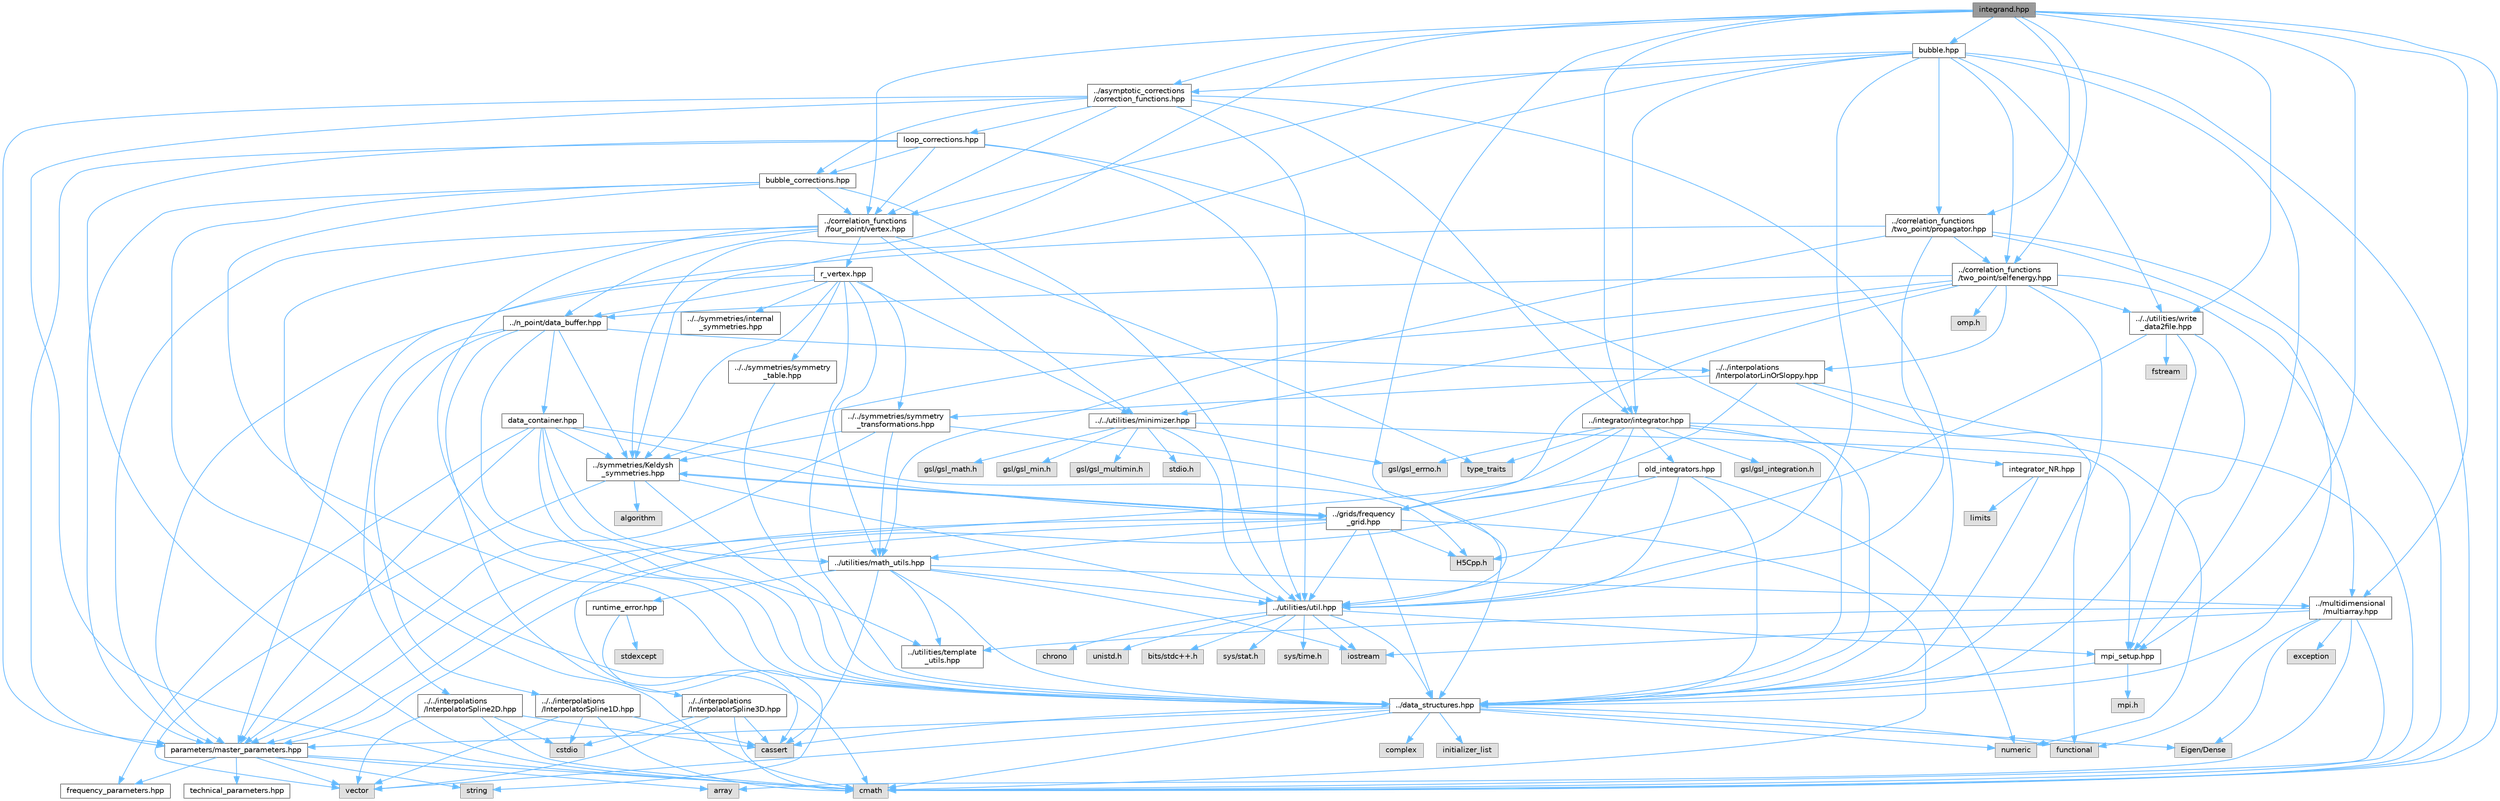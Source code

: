 digraph "integrand.hpp"
{
 // INTERACTIVE_SVG=YES
 // LATEX_PDF_SIZE
  bgcolor="transparent";
  edge [fontname=Helvetica,fontsize=10,labelfontname=Helvetica,labelfontsize=10];
  node [fontname=Helvetica,fontsize=10,shape=box,height=0.2,width=0.4];
  Node1 [id="Node000001",label="integrand.hpp",height=0.2,width=0.4,color="gray40", fillcolor="grey60", style="filled", fontcolor="black",tooltip=" "];
  Node1 -> Node2 [id="edge1_Node000001_Node000002",color="steelblue1",style="solid",tooltip=" "];
  Node2 [id="Node000002",label="cmath",height=0.2,width=0.4,color="grey60", fillcolor="#E0E0E0", style="filled",tooltip=" "];
  Node1 -> Node3 [id="edge2_Node000001_Node000003",color="steelblue1",style="solid",tooltip=" "];
  Node3 [id="Node000003",label="../symmetries/Keldysh\l_symmetries.hpp",height=0.2,width=0.4,color="grey40", fillcolor="white", style="filled",URL="$d2/d1a/Keldysh__symmetries_8hpp.html",tooltip=" "];
  Node3 -> Node4 [id="edge3_Node000003_Node000004",color="steelblue1",style="solid",tooltip=" "];
  Node4 [id="Node000004",label="vector",height=0.2,width=0.4,color="grey60", fillcolor="#E0E0E0", style="filled",tooltip=" "];
  Node3 -> Node5 [id="edge4_Node000003_Node000005",color="steelblue1",style="solid",tooltip=" "];
  Node5 [id="Node000005",label="algorithm",height=0.2,width=0.4,color="grey60", fillcolor="#E0E0E0", style="filled",tooltip=" "];
  Node3 -> Node6 [id="edge5_Node000003_Node000006",color="steelblue1",style="solid",tooltip=" "];
  Node6 [id="Node000006",label="../data_structures.hpp",height=0.2,width=0.4,color="grey40", fillcolor="white", style="filled",URL="$d7/d59/data__structures_8hpp.html",tooltip=" "];
  Node6 -> Node7 [id="edge6_Node000006_Node000007",color="steelblue1",style="solid",tooltip=" "];
  Node7 [id="Node000007",label="complex",height=0.2,width=0.4,color="grey60", fillcolor="#E0E0E0", style="filled",tooltip=" "];
  Node6 -> Node2 [id="edge7_Node000006_Node000002",color="steelblue1",style="solid",tooltip=" "];
  Node6 -> Node4 [id="edge8_Node000006_Node000004",color="steelblue1",style="solid",tooltip=" "];
  Node6 -> Node8 [id="edge9_Node000006_Node000008",color="steelblue1",style="solid",tooltip=" "];
  Node8 [id="Node000008",label="initializer_list",height=0.2,width=0.4,color="grey60", fillcolor="#E0E0E0", style="filled",tooltip=" "];
  Node6 -> Node9 [id="edge10_Node000006_Node000009",color="steelblue1",style="solid",tooltip=" "];
  Node9 [id="Node000009",label="functional",height=0.2,width=0.4,color="grey60", fillcolor="#E0E0E0", style="filled",tooltip=" "];
  Node6 -> Node10 [id="edge11_Node000006_Node000010",color="steelblue1",style="solid",tooltip=" "];
  Node10 [id="Node000010",label="cassert",height=0.2,width=0.4,color="grey60", fillcolor="#E0E0E0", style="filled",tooltip=" "];
  Node6 -> Node11 [id="edge12_Node000006_Node000011",color="steelblue1",style="solid",tooltip=" "];
  Node11 [id="Node000011",label="numeric",height=0.2,width=0.4,color="grey60", fillcolor="#E0E0E0", style="filled",tooltip=" "];
  Node6 -> Node12 [id="edge13_Node000006_Node000012",color="steelblue1",style="solid",tooltip=" "];
  Node12 [id="Node000012",label="parameters/master_parameters.hpp",height=0.2,width=0.4,color="grey40", fillcolor="white", style="filled",URL="$d1/df8/master__parameters_8hpp.html",tooltip=" "];
  Node12 -> Node2 [id="edge14_Node000012_Node000002",color="steelblue1",style="solid",tooltip=" "];
  Node12 -> Node4 [id="edge15_Node000012_Node000004",color="steelblue1",style="solid",tooltip=" "];
  Node12 -> Node13 [id="edge16_Node000012_Node000013",color="steelblue1",style="solid",tooltip=" "];
  Node13 [id="Node000013",label="string",height=0.2,width=0.4,color="grey60", fillcolor="#E0E0E0", style="filled",tooltip=" "];
  Node12 -> Node14 [id="edge17_Node000012_Node000014",color="steelblue1",style="solid",tooltip=" "];
  Node14 [id="Node000014",label="array",height=0.2,width=0.4,color="grey60", fillcolor="#E0E0E0", style="filled",tooltip=" "];
  Node12 -> Node15 [id="edge18_Node000012_Node000015",color="steelblue1",style="solid",tooltip=" "];
  Node15 [id="Node000015",label="frequency_parameters.hpp",height=0.2,width=0.4,color="grey40", fillcolor="white", style="filled",URL="$d3/d3c/frequency__parameters_8hpp.html",tooltip=" "];
  Node12 -> Node16 [id="edge19_Node000012_Node000016",color="steelblue1",style="solid",tooltip=" "];
  Node16 [id="Node000016",label="technical_parameters.hpp",height=0.2,width=0.4,color="grey40", fillcolor="white", style="filled",URL="$d9/d3a/technical__parameters_8hpp.html",tooltip=" "];
  Node6 -> Node17 [id="edge20_Node000006_Node000017",color="steelblue1",style="solid",tooltip=" "];
  Node17 [id="Node000017",label="Eigen/Dense",height=0.2,width=0.4,color="grey60", fillcolor="#E0E0E0", style="filled",tooltip=" "];
  Node3 -> Node18 [id="edge21_Node000003_Node000018",color="steelblue1",style="solid",tooltip=" "];
  Node18 [id="Node000018",label="../utilities/util.hpp",height=0.2,width=0.4,color="grey40", fillcolor="white", style="filled",URL="$d0/d3f/util_8hpp.html",tooltip=" "];
  Node18 -> Node19 [id="edge22_Node000018_Node000019",color="steelblue1",style="solid",tooltip=" "];
  Node19 [id="Node000019",label="sys/time.h",height=0.2,width=0.4,color="grey60", fillcolor="#E0E0E0", style="filled",tooltip=" "];
  Node18 -> Node20 [id="edge23_Node000018_Node000020",color="steelblue1",style="solid",tooltip=" "];
  Node20 [id="Node000020",label="chrono",height=0.2,width=0.4,color="grey60", fillcolor="#E0E0E0", style="filled",tooltip=" "];
  Node18 -> Node21 [id="edge24_Node000018_Node000021",color="steelblue1",style="solid",tooltip=" "];
  Node21 [id="Node000021",label="unistd.h",height=0.2,width=0.4,color="grey60", fillcolor="#E0E0E0", style="filled",tooltip=" "];
  Node18 -> Node22 [id="edge25_Node000018_Node000022",color="steelblue1",style="solid",tooltip=" "];
  Node22 [id="Node000022",label="iostream",height=0.2,width=0.4,color="grey60", fillcolor="#E0E0E0", style="filled",tooltip=" "];
  Node18 -> Node23 [id="edge26_Node000018_Node000023",color="steelblue1",style="solid",tooltip=" "];
  Node23 [id="Node000023",label="bits/stdc++.h",height=0.2,width=0.4,color="grey60", fillcolor="#E0E0E0", style="filled",tooltip=" "];
  Node18 -> Node24 [id="edge27_Node000018_Node000024",color="steelblue1",style="solid",tooltip=" "];
  Node24 [id="Node000024",label="sys/stat.h",height=0.2,width=0.4,color="grey60", fillcolor="#E0E0E0", style="filled",tooltip=" "];
  Node18 -> Node6 [id="edge28_Node000018_Node000006",color="steelblue1",style="solid",tooltip=" "];
  Node18 -> Node25 [id="edge29_Node000018_Node000025",color="steelblue1",style="solid",tooltip=" "];
  Node25 [id="Node000025",label="mpi_setup.hpp",height=0.2,width=0.4,color="grey40", fillcolor="white", style="filled",URL="$db/de0/mpi__setup_8hpp.html",tooltip=" "];
  Node25 -> Node6 [id="edge30_Node000025_Node000006",color="steelblue1",style="solid",tooltip=" "];
  Node25 -> Node26 [id="edge31_Node000025_Node000026",color="steelblue1",style="solid",tooltip=" "];
  Node26 [id="Node000026",label="mpi.h",height=0.2,width=0.4,color="grey60", fillcolor="#E0E0E0", style="filled",tooltip=" "];
  Node3 -> Node27 [id="edge32_Node000003_Node000027",color="steelblue1",style="solid",tooltip=" "];
  Node27 [id="Node000027",label="../grids/frequency\l_grid.hpp",height=0.2,width=0.4,color="grey40", fillcolor="white", style="filled",URL="$d5/d39/frequency__grid_8hpp.html",tooltip=" "];
  Node27 -> Node2 [id="edge33_Node000027_Node000002",color="steelblue1",style="solid",tooltip=" "];
  Node27 -> Node6 [id="edge34_Node000027_Node000006",color="steelblue1",style="solid",tooltip=" "];
  Node27 -> Node18 [id="edge35_Node000027_Node000018",color="steelblue1",style="solid",tooltip=" "];
  Node27 -> Node12 [id="edge36_Node000027_Node000012",color="steelblue1",style="solid",tooltip=" "];
  Node27 -> Node28 [id="edge37_Node000027_Node000028",color="steelblue1",style="solid",tooltip=" "];
  Node28 [id="Node000028",label="../utilities/math_utils.hpp",height=0.2,width=0.4,color="grey40", fillcolor="white", style="filled",URL="$de/dbb/math__utils_8hpp.html",tooltip=" "];
  Node28 -> Node6 [id="edge38_Node000028_Node000006",color="steelblue1",style="solid",tooltip=" "];
  Node28 -> Node29 [id="edge39_Node000028_Node000029",color="steelblue1",style="solid",tooltip=" "];
  Node29 [id="Node000029",label="../multidimensional\l/multiarray.hpp",height=0.2,width=0.4,color="grey40", fillcolor="white", style="filled",URL="$df/da4/multiarray_8hpp.html",tooltip=" "];
  Node29 -> Node14 [id="edge40_Node000029_Node000014",color="steelblue1",style="solid",tooltip=" "];
  Node29 -> Node2 [id="edge41_Node000029_Node000002",color="steelblue1",style="solid",tooltip=" "];
  Node29 -> Node30 [id="edge42_Node000029_Node000030",color="steelblue1",style="solid",tooltip=" "];
  Node30 [id="Node000030",label="exception",height=0.2,width=0.4,color="grey60", fillcolor="#E0E0E0", style="filled",tooltip=" "];
  Node29 -> Node9 [id="edge43_Node000029_Node000009",color="steelblue1",style="solid",tooltip=" "];
  Node29 -> Node22 [id="edge44_Node000029_Node000022",color="steelblue1",style="solid",tooltip=" "];
  Node29 -> Node17 [id="edge45_Node000029_Node000017",color="steelblue1",style="solid",tooltip=" "];
  Node29 -> Node31 [id="edge46_Node000029_Node000031",color="steelblue1",style="solid",tooltip=" "];
  Node31 [id="Node000031",label="../utilities/template\l_utils.hpp",height=0.2,width=0.4,color="grey40", fillcolor="white", style="filled",URL="$dd/de3/template__utils_8hpp.html",tooltip=" "];
  Node28 -> Node31 [id="edge47_Node000028_Node000031",color="steelblue1",style="solid",tooltip=" "];
  Node28 -> Node32 [id="edge48_Node000028_Node000032",color="steelblue1",style="solid",tooltip=" "];
  Node32 [id="Node000032",label="runtime_error.hpp",height=0.2,width=0.4,color="grey40", fillcolor="white", style="filled",URL="$d1/d64/runtime__error_8hpp.html",tooltip=" "];
  Node32 -> Node33 [id="edge49_Node000032_Node000033",color="steelblue1",style="solid",tooltip=" "];
  Node33 [id="Node000033",label="stdexcept",height=0.2,width=0.4,color="grey60", fillcolor="#E0E0E0", style="filled",tooltip=" "];
  Node32 -> Node13 [id="edge50_Node000032_Node000013",color="steelblue1",style="solid",tooltip=" "];
  Node28 -> Node18 [id="edge51_Node000028_Node000018",color="steelblue1",style="solid",tooltip=" "];
  Node28 -> Node22 [id="edge52_Node000028_Node000022",color="steelblue1",style="solid",tooltip=" "];
  Node28 -> Node10 [id="edge53_Node000028_Node000010",color="steelblue1",style="solid",tooltip=" "];
  Node27 -> Node3 [id="edge54_Node000027_Node000003",color="steelblue1",style="solid",tooltip=" "];
  Node27 -> Node10 [id="edge55_Node000027_Node000010",color="steelblue1",style="solid",tooltip=" "];
  Node27 -> Node34 [id="edge56_Node000027_Node000034",color="steelblue1",style="solid",tooltip=" "];
  Node34 [id="Node000034",label="H5Cpp.h",height=0.2,width=0.4,color="grey60", fillcolor="#E0E0E0", style="filled",tooltip=" "];
  Node1 -> Node35 [id="edge57_Node000001_Node000035",color="steelblue1",style="solid",tooltip=" "];
  Node35 [id="Node000035",label="../correlation_functions\l/four_point/vertex.hpp",height=0.2,width=0.4,color="grey40", fillcolor="white", style="filled",URL="$d1/d2d/vertex_8hpp.html",tooltip=" "];
  Node35 -> Node2 [id="edge58_Node000035_Node000002",color="steelblue1",style="solid",tooltip=" "];
  Node35 -> Node36 [id="edge59_Node000035_Node000036",color="steelblue1",style="solid",tooltip=" "];
  Node36 [id="Node000036",label="type_traits",height=0.2,width=0.4,color="grey60", fillcolor="#E0E0E0", style="filled",tooltip=" "];
  Node35 -> Node6 [id="edge60_Node000035_Node000006",color="steelblue1",style="solid",tooltip=" "];
  Node35 -> Node12 [id="edge61_Node000035_Node000012",color="steelblue1",style="solid",tooltip=" "];
  Node35 -> Node37 [id="edge62_Node000035_Node000037",color="steelblue1",style="solid",tooltip=" "];
  Node37 [id="Node000037",label="r_vertex.hpp",height=0.2,width=0.4,color="grey40", fillcolor="white", style="filled",URL="$d3/d22/r__vertex_8hpp.html",tooltip=" "];
  Node37 -> Node6 [id="edge63_Node000037_Node000006",color="steelblue1",style="solid",tooltip=" "];
  Node37 -> Node12 [id="edge64_Node000037_Node000012",color="steelblue1",style="solid",tooltip=" "];
  Node37 -> Node3 [id="edge65_Node000037_Node000003",color="steelblue1",style="solid",tooltip=" "];
  Node37 -> Node38 [id="edge66_Node000037_Node000038",color="steelblue1",style="solid",tooltip=" "];
  Node38 [id="Node000038",label="../../symmetries/internal\l_symmetries.hpp",height=0.2,width=0.4,color="grey40", fillcolor="white", style="filled",URL="$d1/dfd/internal__symmetries_8hpp.html",tooltip=" "];
  Node37 -> Node39 [id="edge67_Node000037_Node000039",color="steelblue1",style="solid",tooltip=" "];
  Node39 [id="Node000039",label="../../symmetries/symmetry\l_transformations.hpp",height=0.2,width=0.4,color="grey40", fillcolor="white", style="filled",URL="$db/d7d/symmetry__transformations_8hpp.html",tooltip=" "];
  Node39 -> Node12 [id="edge68_Node000039_Node000012",color="steelblue1",style="solid",tooltip=" "];
  Node39 -> Node28 [id="edge69_Node000039_Node000028",color="steelblue1",style="solid",tooltip=" "];
  Node39 -> Node3 [id="edge70_Node000039_Node000003",color="steelblue1",style="solid",tooltip=" "];
  Node39 -> Node6 [id="edge71_Node000039_Node000006",color="steelblue1",style="solid",tooltip=" "];
  Node37 -> Node40 [id="edge72_Node000037_Node000040",color="steelblue1",style="solid",tooltip=" "];
  Node40 [id="Node000040",label="../../symmetries/symmetry\l_table.hpp",height=0.2,width=0.4,color="grey40", fillcolor="white", style="filled",URL="$d3/d77/symmetry__table_8hpp.html",tooltip=" "];
  Node40 -> Node6 [id="edge73_Node000040_Node000006",color="steelblue1",style="solid",tooltip=" "];
  Node37 -> Node28 [id="edge74_Node000037_Node000028",color="steelblue1",style="solid",tooltip=" "];
  Node37 -> Node41 [id="edge75_Node000037_Node000041",color="steelblue1",style="solid",tooltip=" "];
  Node41 [id="Node000041",label="../../utilities/minimizer.hpp",height=0.2,width=0.4,color="grey40", fillcolor="white", style="filled",URL="$d4/d21/minimizer_8hpp.html",tooltip=" "];
  Node41 -> Node42 [id="edge76_Node000041_Node000042",color="steelblue1",style="solid",tooltip=" "];
  Node42 [id="Node000042",label="stdio.h",height=0.2,width=0.4,color="grey60", fillcolor="#E0E0E0", style="filled",tooltip=" "];
  Node41 -> Node43 [id="edge77_Node000041_Node000043",color="steelblue1",style="solid",tooltip=" "];
  Node43 [id="Node000043",label="gsl/gsl_errno.h",height=0.2,width=0.4,color="grey60", fillcolor="#E0E0E0", style="filled",tooltip=" "];
  Node41 -> Node44 [id="edge78_Node000041_Node000044",color="steelblue1",style="solid",tooltip=" "];
  Node44 [id="Node000044",label="gsl/gsl_math.h",height=0.2,width=0.4,color="grey60", fillcolor="#E0E0E0", style="filled",tooltip=" "];
  Node41 -> Node45 [id="edge79_Node000041_Node000045",color="steelblue1",style="solid",tooltip=" "];
  Node45 [id="Node000045",label="gsl/gsl_min.h",height=0.2,width=0.4,color="grey60", fillcolor="#E0E0E0", style="filled",tooltip=" "];
  Node41 -> Node46 [id="edge80_Node000041_Node000046",color="steelblue1",style="solid",tooltip=" "];
  Node46 [id="Node000046",label="gsl/gsl_multimin.h",height=0.2,width=0.4,color="grey60", fillcolor="#E0E0E0", style="filled",tooltip=" "];
  Node41 -> Node25 [id="edge81_Node000041_Node000025",color="steelblue1",style="solid",tooltip=" "];
  Node41 -> Node18 [id="edge82_Node000041_Node000018",color="steelblue1",style="solid",tooltip=" "];
  Node37 -> Node47 [id="edge83_Node000037_Node000047",color="steelblue1",style="solid",tooltip=" "];
  Node47 [id="Node000047",label="../n_point/data_buffer.hpp",height=0.2,width=0.4,color="grey40", fillcolor="white", style="filled",URL="$dc/d80/data__buffer_8hpp.html",tooltip=" "];
  Node47 -> Node6 [id="edge84_Node000047_Node000006",color="steelblue1",style="solid",tooltip=" "];
  Node47 -> Node3 [id="edge85_Node000047_Node000003",color="steelblue1",style="solid",tooltip=" "];
  Node47 -> Node48 [id="edge86_Node000047_Node000048",color="steelblue1",style="solid",tooltip=" "];
  Node48 [id="Node000048",label="data_container.hpp",height=0.2,width=0.4,color="grey40", fillcolor="white", style="filled",URL="$da/dbc/data__container_8hpp.html",tooltip=" "];
  Node48 -> Node31 [id="edge87_Node000048_Node000031",color="steelblue1",style="solid",tooltip=" "];
  Node48 -> Node28 [id="edge88_Node000048_Node000028",color="steelblue1",style="solid",tooltip=" "];
  Node48 -> Node3 [id="edge89_Node000048_Node000003",color="steelblue1",style="solid",tooltip=" "];
  Node48 -> Node6 [id="edge90_Node000048_Node000006",color="steelblue1",style="solid",tooltip=" "];
  Node48 -> Node12 [id="edge91_Node000048_Node000012",color="steelblue1",style="solid",tooltip=" "];
  Node48 -> Node15 [id="edge92_Node000048_Node000015",color="steelblue1",style="solid",tooltip=" "];
  Node48 -> Node27 [id="edge93_Node000048_Node000027",color="steelblue1",style="solid",tooltip=" "];
  Node48 -> Node34 [id="edge94_Node000048_Node000034",color="steelblue1",style="solid",tooltip=" "];
  Node47 -> Node49 [id="edge95_Node000047_Node000049",color="steelblue1",style="solid",tooltip=" "];
  Node49 [id="Node000049",label="../../interpolations\l/InterpolatorLinOrSloppy.hpp",height=0.2,width=0.4,color="grey40", fillcolor="white", style="filled",URL="$d3/d17/InterpolatorLinOrSloppy_8hpp.html",tooltip=" "];
  Node49 -> Node2 [id="edge96_Node000049_Node000002",color="steelblue1",style="solid",tooltip=" "];
  Node49 -> Node9 [id="edge97_Node000049_Node000009",color="steelblue1",style="solid",tooltip=" "];
  Node49 -> Node27 [id="edge98_Node000049_Node000027",color="steelblue1",style="solid",tooltip=" "];
  Node49 -> Node39 [id="edge99_Node000049_Node000039",color="steelblue1",style="solid",tooltip=" "];
  Node47 -> Node50 [id="edge100_Node000047_Node000050",color="steelblue1",style="solid",tooltip=" "];
  Node50 [id="Node000050",label="../../interpolations\l/InterpolatorSpline1D.hpp",height=0.2,width=0.4,color="grey40", fillcolor="white", style="filled",URL="$d1/d52/InterpolatorSpline1D_8hpp.html",tooltip=" "];
  Node50 -> Node51 [id="edge101_Node000050_Node000051",color="steelblue1",style="solid",tooltip=" "];
  Node51 [id="Node000051",label="cstdio",height=0.2,width=0.4,color="grey60", fillcolor="#E0E0E0", style="filled",tooltip=" "];
  Node50 -> Node10 [id="edge102_Node000050_Node000010",color="steelblue1",style="solid",tooltip=" "];
  Node50 -> Node2 [id="edge103_Node000050_Node000002",color="steelblue1",style="solid",tooltip=" "];
  Node50 -> Node4 [id="edge104_Node000050_Node000004",color="steelblue1",style="solid",tooltip=" "];
  Node47 -> Node52 [id="edge105_Node000047_Node000052",color="steelblue1",style="solid",tooltip=" "];
  Node52 [id="Node000052",label="../../interpolations\l/InterpolatorSpline2D.hpp",height=0.2,width=0.4,color="grey40", fillcolor="white", style="filled",URL="$d6/d91/InterpolatorSpline2D_8hpp.html",tooltip=" "];
  Node52 -> Node51 [id="edge106_Node000052_Node000051",color="steelblue1",style="solid",tooltip=" "];
  Node52 -> Node10 [id="edge107_Node000052_Node000010",color="steelblue1",style="solid",tooltip=" "];
  Node52 -> Node2 [id="edge108_Node000052_Node000002",color="steelblue1",style="solid",tooltip=" "];
  Node52 -> Node4 [id="edge109_Node000052_Node000004",color="steelblue1",style="solid",tooltip=" "];
  Node47 -> Node53 [id="edge110_Node000047_Node000053",color="steelblue1",style="solid",tooltip=" "];
  Node53 [id="Node000053",label="../../interpolations\l/InterpolatorSpline3D.hpp",height=0.2,width=0.4,color="grey40", fillcolor="white", style="filled",URL="$dd/dcc/InterpolatorSpline3D_8hpp.html",tooltip=" "];
  Node53 -> Node51 [id="edge111_Node000053_Node000051",color="steelblue1",style="solid",tooltip=" "];
  Node53 -> Node10 [id="edge112_Node000053_Node000010",color="steelblue1",style="solid",tooltip=" "];
  Node53 -> Node2 [id="edge113_Node000053_Node000002",color="steelblue1",style="solid",tooltip=" "];
  Node53 -> Node4 [id="edge114_Node000053_Node000004",color="steelblue1",style="solid",tooltip=" "];
  Node35 -> Node41 [id="edge115_Node000035_Node000041",color="steelblue1",style="solid",tooltip=" "];
  Node35 -> Node47 [id="edge116_Node000035_Node000047",color="steelblue1",style="solid",tooltip=" "];
  Node1 -> Node54 [id="edge117_Node000001_Node000054",color="steelblue1",style="solid",tooltip=" "];
  Node54 [id="Node000054",label="../correlation_functions\l/two_point/selfenergy.hpp",height=0.2,width=0.4,color="grey40", fillcolor="white", style="filled",URL="$d6/d2d/selfenergy_8hpp.html",tooltip=" "];
  Node54 -> Node6 [id="edge118_Node000054_Node000006",color="steelblue1",style="solid",tooltip=" "];
  Node54 -> Node29 [id="edge119_Node000054_Node000029",color="steelblue1",style="solid",tooltip=" "];
  Node54 -> Node47 [id="edge120_Node000054_Node000047",color="steelblue1",style="solid",tooltip=" "];
  Node54 -> Node27 [id="edge121_Node000054_Node000027",color="steelblue1",style="solid",tooltip=" "];
  Node54 -> Node41 [id="edge122_Node000054_Node000041",color="steelblue1",style="solid",tooltip=" "];
  Node54 -> Node55 [id="edge123_Node000054_Node000055",color="steelblue1",style="solid",tooltip=" "];
  Node55 [id="Node000055",label="omp.h",height=0.2,width=0.4,color="grey60", fillcolor="#E0E0E0", style="filled",tooltip=" "];
  Node54 -> Node3 [id="edge124_Node000054_Node000003",color="steelblue1",style="solid",tooltip=" "];
  Node54 -> Node56 [id="edge125_Node000054_Node000056",color="steelblue1",style="solid",tooltip=" "];
  Node56 [id="Node000056",label="../../utilities/write\l_data2file.hpp",height=0.2,width=0.4,color="grey40", fillcolor="white", style="filled",URL="$d8/d74/write__data2file_8hpp.html",tooltip=" "];
  Node56 -> Node6 [id="edge126_Node000056_Node000006",color="steelblue1",style="solid",tooltip=" "];
  Node56 -> Node25 [id="edge127_Node000056_Node000025",color="steelblue1",style="solid",tooltip=" "];
  Node56 -> Node57 [id="edge128_Node000056_Node000057",color="steelblue1",style="solid",tooltip=" "];
  Node57 [id="Node000057",label="fstream",height=0.2,width=0.4,color="grey60", fillcolor="#E0E0E0", style="filled",tooltip=" "];
  Node56 -> Node34 [id="edge129_Node000056_Node000034",color="steelblue1",style="solid",tooltip=" "];
  Node54 -> Node49 [id="edge130_Node000054_Node000049",color="steelblue1",style="solid",tooltip=" "];
  Node1 -> Node58 [id="edge131_Node000001_Node000058",color="steelblue1",style="solid",tooltip=" "];
  Node58 [id="Node000058",label="../correlation_functions\l/two_point/propagator.hpp",height=0.2,width=0.4,color="grey40", fillcolor="white", style="filled",URL="$d5/df7/propagator_8hpp.html",tooltip=" "];
  Node58 -> Node2 [id="edge132_Node000058_Node000002",color="steelblue1",style="solid",tooltip=" "];
  Node58 -> Node6 [id="edge133_Node000058_Node000006",color="steelblue1",style="solid",tooltip=" "];
  Node58 -> Node28 [id="edge134_Node000058_Node000028",color="steelblue1",style="solid",tooltip=" "];
  Node58 -> Node54 [id="edge135_Node000058_Node000054",color="steelblue1",style="solid",tooltip=" "];
  Node58 -> Node12 [id="edge136_Node000058_Node000012",color="steelblue1",style="solid",tooltip=" "];
  Node58 -> Node18 [id="edge137_Node000058_Node000018",color="steelblue1",style="solid",tooltip=" "];
  Node1 -> Node59 [id="edge138_Node000001_Node000059",color="steelblue1",style="solid",tooltip=" "];
  Node59 [id="Node000059",label="../integrator/integrator.hpp",height=0.2,width=0.4,color="grey40", fillcolor="white", style="filled",URL="$dd/d1f/integrator_8hpp.html",tooltip=" "];
  Node59 -> Node11 [id="edge139_Node000059_Node000011",color="steelblue1",style="solid",tooltip=" "];
  Node59 -> Node36 [id="edge140_Node000059_Node000036",color="steelblue1",style="solid",tooltip=" "];
  Node59 -> Node6 [id="edge141_Node000059_Node000006",color="steelblue1",style="solid",tooltip=" "];
  Node59 -> Node12 [id="edge142_Node000059_Node000012",color="steelblue1",style="solid",tooltip=" "];
  Node59 -> Node60 [id="edge143_Node000059_Node000060",color="steelblue1",style="solid",tooltip=" "];
  Node60 [id="Node000060",label="gsl/gsl_integration.h",height=0.2,width=0.4,color="grey60", fillcolor="#E0E0E0", style="filled",tooltip=" "];
  Node59 -> Node43 [id="edge144_Node000059_Node000043",color="steelblue1",style="solid",tooltip=" "];
  Node59 -> Node61 [id="edge145_Node000059_Node000061",color="steelblue1",style="solid",tooltip=" "];
  Node61 [id="Node000061",label="old_integrators.hpp",height=0.2,width=0.4,color="grey40", fillcolor="white", style="filled",URL="$d7/d65/old__integrators_8hpp.html",tooltip=" "];
  Node61 -> Node11 [id="edge146_Node000061_Node000011",color="steelblue1",style="solid",tooltip=" "];
  Node61 -> Node6 [id="edge147_Node000061_Node000006",color="steelblue1",style="solid",tooltip=" "];
  Node61 -> Node12 [id="edge148_Node000061_Node000012",color="steelblue1",style="solid",tooltip=" "];
  Node61 -> Node18 [id="edge149_Node000061_Node000018",color="steelblue1",style="solid",tooltip=" "];
  Node61 -> Node27 [id="edge150_Node000061_Node000027",color="steelblue1",style="solid",tooltip=" "];
  Node59 -> Node62 [id="edge151_Node000059_Node000062",color="steelblue1",style="solid",tooltip=" "];
  Node62 [id="Node000062",label="integrator_NR.hpp",height=0.2,width=0.4,color="grey40", fillcolor="white", style="filled",URL="$da/db4/integrator__NR_8hpp.html",tooltip=" "];
  Node62 -> Node63 [id="edge152_Node000062_Node000063",color="steelblue1",style="solid",tooltip=" "];
  Node63 [id="Node000063",label="limits",height=0.2,width=0.4,color="grey60", fillcolor="#E0E0E0", style="filled",tooltip=" "];
  Node62 -> Node6 [id="edge153_Node000062_Node000006",color="steelblue1",style="solid",tooltip=" "];
  Node59 -> Node18 [id="edge154_Node000059_Node000018",color="steelblue1",style="solid",tooltip=" "];
  Node1 -> Node18 [id="edge155_Node000001_Node000018",color="steelblue1",style="solid",tooltip=" "];
  Node1 -> Node25 [id="edge156_Node000001_Node000025",color="steelblue1",style="solid",tooltip=" "];
  Node1 -> Node64 [id="edge157_Node000001_Node000064",color="steelblue1",style="solid",tooltip=" "];
  Node64 [id="Node000064",label="../asymptotic_corrections\l/correction_functions.hpp",height=0.2,width=0.4,color="grey40", fillcolor="white", style="filled",URL="$d2/df0/correction__functions_8hpp.html",tooltip=" "];
  Node64 -> Node6 [id="edge158_Node000064_Node000006",color="steelblue1",style="solid",tooltip=" "];
  Node64 -> Node35 [id="edge159_Node000064_Node000035",color="steelblue1",style="solid",tooltip=" "];
  Node64 -> Node12 [id="edge160_Node000064_Node000012",color="steelblue1",style="solid",tooltip=" "];
  Node64 -> Node18 [id="edge161_Node000064_Node000018",color="steelblue1",style="solid",tooltip=" "];
  Node64 -> Node65 [id="edge162_Node000064_Node000065",color="steelblue1",style="solid",tooltip=" "];
  Node65 [id="Node000065",label="bubble_corrections.hpp",height=0.2,width=0.4,color="grey40", fillcolor="white", style="filled",URL="$dd/dea/bubble__corrections_8hpp.html",tooltip=" "];
  Node65 -> Node6 [id="edge163_Node000065_Node000006",color="steelblue1",style="solid",tooltip=" "];
  Node65 -> Node35 [id="edge164_Node000065_Node000035",color="steelblue1",style="solid",tooltip=" "];
  Node65 -> Node12 [id="edge165_Node000065_Node000012",color="steelblue1",style="solid",tooltip=" "];
  Node65 -> Node18 [id="edge166_Node000065_Node000018",color="steelblue1",style="solid",tooltip=" "];
  Node65 -> Node2 [id="edge167_Node000065_Node000002",color="steelblue1",style="solid",tooltip=" "];
  Node64 -> Node66 [id="edge168_Node000064_Node000066",color="steelblue1",style="solid",tooltip=" "];
  Node66 [id="Node000066",label="loop_corrections.hpp",height=0.2,width=0.4,color="grey40", fillcolor="white", style="filled",URL="$d0/d0e/loop__corrections_8hpp.html",tooltip=" "];
  Node66 -> Node2 [id="edge169_Node000066_Node000002",color="steelblue1",style="solid",tooltip=" "];
  Node66 -> Node6 [id="edge170_Node000066_Node000006",color="steelblue1",style="solid",tooltip=" "];
  Node66 -> Node35 [id="edge171_Node000066_Node000035",color="steelblue1",style="solid",tooltip=" "];
  Node66 -> Node12 [id="edge172_Node000066_Node000012",color="steelblue1",style="solid",tooltip=" "];
  Node66 -> Node18 [id="edge173_Node000066_Node000018",color="steelblue1",style="solid",tooltip=" "];
  Node66 -> Node65 [id="edge174_Node000066_Node000065",color="steelblue1",style="solid",tooltip=" "];
  Node64 -> Node2 [id="edge175_Node000064_Node000002",color="steelblue1",style="solid",tooltip=" "];
  Node64 -> Node59 [id="edge176_Node000064_Node000059",color="steelblue1",style="solid",tooltip=" "];
  Node1 -> Node56 [id="edge177_Node000001_Node000056",color="steelblue1",style="solid",tooltip=" "];
  Node1 -> Node67 [id="edge178_Node000001_Node000067",color="steelblue1",style="solid",tooltip=" "];
  Node67 [id="Node000067",label="bubble.hpp",height=0.2,width=0.4,color="grey40", fillcolor="white", style="filled",URL="$d0/dac/bubble_8hpp.html",tooltip=" "];
  Node67 -> Node2 [id="edge179_Node000067_Node000002",color="steelblue1",style="solid",tooltip=" "];
  Node67 -> Node3 [id="edge180_Node000067_Node000003",color="steelblue1",style="solid",tooltip=" "];
  Node67 -> Node35 [id="edge181_Node000067_Node000035",color="steelblue1",style="solid",tooltip=" "];
  Node67 -> Node54 [id="edge182_Node000067_Node000054",color="steelblue1",style="solid",tooltip=" "];
  Node67 -> Node58 [id="edge183_Node000067_Node000058",color="steelblue1",style="solid",tooltip=" "];
  Node67 -> Node59 [id="edge184_Node000067_Node000059",color="steelblue1",style="solid",tooltip=" "];
  Node67 -> Node18 [id="edge185_Node000067_Node000018",color="steelblue1",style="solid",tooltip=" "];
  Node67 -> Node25 [id="edge186_Node000067_Node000025",color="steelblue1",style="solid",tooltip=" "];
  Node67 -> Node64 [id="edge187_Node000067_Node000064",color="steelblue1",style="solid",tooltip=" "];
  Node67 -> Node56 [id="edge188_Node000067_Node000056",color="steelblue1",style="solid",tooltip=" "];
  Node1 -> Node29 [id="edge189_Node000001_Node000029",color="steelblue1",style="solid",tooltip=" "];
}

